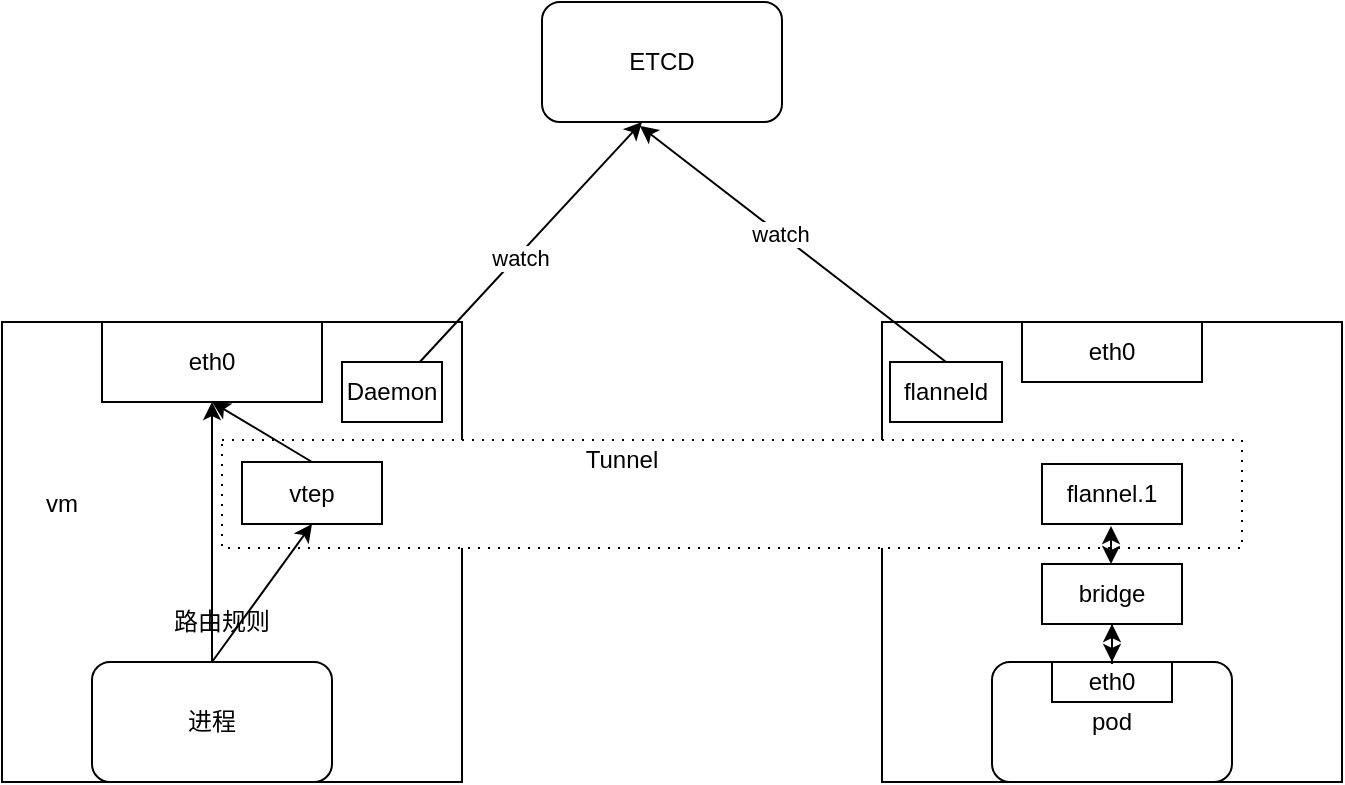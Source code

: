 <mxfile version="13.7.6" type="github">
  <diagram id="jrSLjl8sclt6qSeE3GfQ" name="Page-1">
    <mxGraphModel dx="946" dy="614" grid="1" gridSize="10" guides="1" tooltips="1" connect="1" arrows="1" fold="1" page="1" pageScale="1" pageWidth="827" pageHeight="1169" math="0" shadow="0">
      <root>
        <mxCell id="0" />
        <mxCell id="1" parent="0" />
        <mxCell id="HdEOmiaPKBgpapyJj0df-3" value="" style="whiteSpace=wrap;html=1;aspect=fixed;" vertex="1" parent="1">
          <mxGeometry x="60" y="200" width="230" height="230" as="geometry" />
        </mxCell>
        <mxCell id="HdEOmiaPKBgpapyJj0df-7" value="" style="whiteSpace=wrap;html=1;aspect=fixed;" vertex="1" parent="1">
          <mxGeometry x="500" y="200" width="230" height="230" as="geometry" />
        </mxCell>
        <mxCell id="HdEOmiaPKBgpapyJj0df-9" value="pod" style="rounded=1;whiteSpace=wrap;html=1;" vertex="1" parent="1">
          <mxGeometry x="555" y="370" width="120" height="60" as="geometry" />
        </mxCell>
        <mxCell id="HdEOmiaPKBgpapyJj0df-10" value="eth0" style="rounded=0;whiteSpace=wrap;html=1;" vertex="1" parent="1">
          <mxGeometry x="585" y="370" width="60" height="20" as="geometry" />
        </mxCell>
        <mxCell id="HdEOmiaPKBgpapyJj0df-11" value="eth0" style="rounded=0;whiteSpace=wrap;html=1;" vertex="1" parent="1">
          <mxGeometry x="110" y="200" width="110" height="40" as="geometry" />
        </mxCell>
        <mxCell id="HdEOmiaPKBgpapyJj0df-12" value="vm" style="text;html=1;strokeColor=none;fillColor=none;align=center;verticalAlign=middle;whiteSpace=wrap;rounded=0;" vertex="1" parent="1">
          <mxGeometry x="70" y="281" width="40" height="20" as="geometry" />
        </mxCell>
        <mxCell id="HdEOmiaPKBgpapyJj0df-14" value="" style="edgeStyle=orthogonalEdgeStyle;rounded=0;orthogonalLoop=1;jettySize=auto;html=1;startArrow=classic;startFill=1;" edge="1" parent="1" source="HdEOmiaPKBgpapyJj0df-13" target="HdEOmiaPKBgpapyJj0df-10">
          <mxGeometry relative="1" as="geometry" />
        </mxCell>
        <mxCell id="HdEOmiaPKBgpapyJj0df-13" value="bridge" style="rounded=0;whiteSpace=wrap;html=1;" vertex="1" parent="1">
          <mxGeometry x="580" y="321" width="70" height="30" as="geometry" />
        </mxCell>
        <mxCell id="HdEOmiaPKBgpapyJj0df-23" style="edgeStyle=none;rounded=0;orthogonalLoop=1;jettySize=auto;html=1;exitX=0.5;exitY=0;exitDx=0;exitDy=0;entryX=0.5;entryY=1;entryDx=0;entryDy=0;startArrow=none;startFill=0;" edge="1" parent="1" source="HdEOmiaPKBgpapyJj0df-16" target="HdEOmiaPKBgpapyJj0df-11">
          <mxGeometry relative="1" as="geometry" />
        </mxCell>
        <mxCell id="HdEOmiaPKBgpapyJj0df-16" value="进程" style="rounded=1;whiteSpace=wrap;html=1;" vertex="1" parent="1">
          <mxGeometry x="105" y="370" width="120" height="60" as="geometry" />
        </mxCell>
        <mxCell id="HdEOmiaPKBgpapyJj0df-17" value="ETCD" style="rounded=1;whiteSpace=wrap;html=1;" vertex="1" parent="1">
          <mxGeometry x="330" y="40" width="120" height="60" as="geometry" />
        </mxCell>
        <mxCell id="HdEOmiaPKBgpapyJj0df-18" value="Daemon" style="rounded=0;whiteSpace=wrap;html=1;" vertex="1" parent="1">
          <mxGeometry x="230" y="220" width="50" height="30" as="geometry" />
        </mxCell>
        <mxCell id="HdEOmiaPKBgpapyJj0df-27" value="路由规则" style="text;html=1;strokeColor=none;fillColor=none;align=center;verticalAlign=middle;whiteSpace=wrap;rounded=0;" vertex="1" parent="1">
          <mxGeometry x="140" y="340" width="60" height="20" as="geometry" />
        </mxCell>
        <mxCell id="HdEOmiaPKBgpapyJj0df-29" value="eth0" style="rounded=0;whiteSpace=wrap;html=1;" vertex="1" parent="1">
          <mxGeometry x="570" y="200" width="90" height="30" as="geometry" />
        </mxCell>
        <mxCell id="HdEOmiaPKBgpapyJj0df-30" value="" style="rounded=0;whiteSpace=wrap;html=1;dashed=1;dashPattern=1 4;shadow=0;" vertex="1" parent="1">
          <mxGeometry x="170" y="259" width="510" height="54" as="geometry" />
        </mxCell>
        <mxCell id="HdEOmiaPKBgpapyJj0df-22" style="edgeStyle=none;rounded=0;orthogonalLoop=1;jettySize=auto;html=1;exitX=0.5;exitY=0;exitDx=0;exitDy=0;entryX=0.5;entryY=1;entryDx=0;entryDy=0;startArrow=none;startFill=0;" edge="1" parent="1" source="HdEOmiaPKBgpapyJj0df-16" target="HdEOmiaPKBgpapyJj0df-21">
          <mxGeometry relative="1" as="geometry" />
        </mxCell>
        <mxCell id="HdEOmiaPKBgpapyJj0df-24" style="edgeStyle=none;rounded=0;orthogonalLoop=1;jettySize=auto;html=1;exitX=0.5;exitY=0;exitDx=0;exitDy=0;entryX=0.5;entryY=1;entryDx=0;entryDy=0;startArrow=none;startFill=0;" edge="1" parent="1" source="HdEOmiaPKBgpapyJj0df-21" target="HdEOmiaPKBgpapyJj0df-11">
          <mxGeometry relative="1" as="geometry" />
        </mxCell>
        <mxCell id="HdEOmiaPKBgpapyJj0df-21" value="vtep" style="rounded=0;whiteSpace=wrap;html=1;" vertex="1" parent="1">
          <mxGeometry x="180" y="270" width="70" height="31" as="geometry" />
        </mxCell>
        <mxCell id="HdEOmiaPKBgpapyJj0df-28" value="" style="edgeStyle=orthogonalEdgeStyle;rounded=0;orthogonalLoop=1;jettySize=auto;html=1;startArrow=classic;startFill=1;" edge="1" parent="1">
          <mxGeometry relative="1" as="geometry">
            <mxPoint x="614.5" y="302" as="sourcePoint" />
            <mxPoint x="614.5" y="321" as="targetPoint" />
          </mxGeometry>
        </mxCell>
        <mxCell id="HdEOmiaPKBgpapyJj0df-15" value="flannel.1" style="rounded=0;whiteSpace=wrap;html=1;" vertex="1" parent="1">
          <mxGeometry x="580" y="271" width="70" height="30" as="geometry" />
        </mxCell>
        <mxCell id="HdEOmiaPKBgpapyJj0df-19" style="rounded=0;orthogonalLoop=1;jettySize=auto;html=1;startArrow=none;startFill=0;" edge="1" parent="1" source="HdEOmiaPKBgpapyJj0df-18">
          <mxGeometry relative="1" as="geometry">
            <mxPoint x="380" y="100" as="targetPoint" />
          </mxGeometry>
        </mxCell>
        <mxCell id="HdEOmiaPKBgpapyJj0df-20" value="watch" style="edgeLabel;html=1;align=center;verticalAlign=middle;resizable=0;points=[];" vertex="1" connectable="0" parent="HdEOmiaPKBgpapyJj0df-19">
          <mxGeometry x="-0.115" y="-1" relative="1" as="geometry">
            <mxPoint as="offset" />
          </mxGeometry>
        </mxCell>
        <mxCell id="HdEOmiaPKBgpapyJj0df-32" style="edgeStyle=none;rounded=0;orthogonalLoop=1;jettySize=auto;html=1;exitX=0.5;exitY=0;exitDx=0;exitDy=0;entryX=0.408;entryY=1.033;entryDx=0;entryDy=0;entryPerimeter=0;startArrow=none;startFill=0;" edge="1" parent="1" source="HdEOmiaPKBgpapyJj0df-31" target="HdEOmiaPKBgpapyJj0df-17">
          <mxGeometry relative="1" as="geometry" />
        </mxCell>
        <mxCell id="HdEOmiaPKBgpapyJj0df-33" value="watch" style="edgeLabel;html=1;align=center;verticalAlign=middle;resizable=0;points=[];" vertex="1" connectable="0" parent="HdEOmiaPKBgpapyJj0df-32">
          <mxGeometry x="0.08" relative="1" as="geometry">
            <mxPoint as="offset" />
          </mxGeometry>
        </mxCell>
        <mxCell id="HdEOmiaPKBgpapyJj0df-31" value="flanneld" style="rounded=0;whiteSpace=wrap;html=1;shadow=0;" vertex="1" parent="1">
          <mxGeometry x="504" y="220" width="56" height="30" as="geometry" />
        </mxCell>
        <mxCell id="HdEOmiaPKBgpapyJj0df-34" value="Tunnel" style="text;html=1;strokeColor=none;fillColor=none;align=center;verticalAlign=middle;whiteSpace=wrap;rounded=0;shadow=0;" vertex="1" parent="1">
          <mxGeometry x="350" y="259" width="40" height="20" as="geometry" />
        </mxCell>
      </root>
    </mxGraphModel>
  </diagram>
</mxfile>
